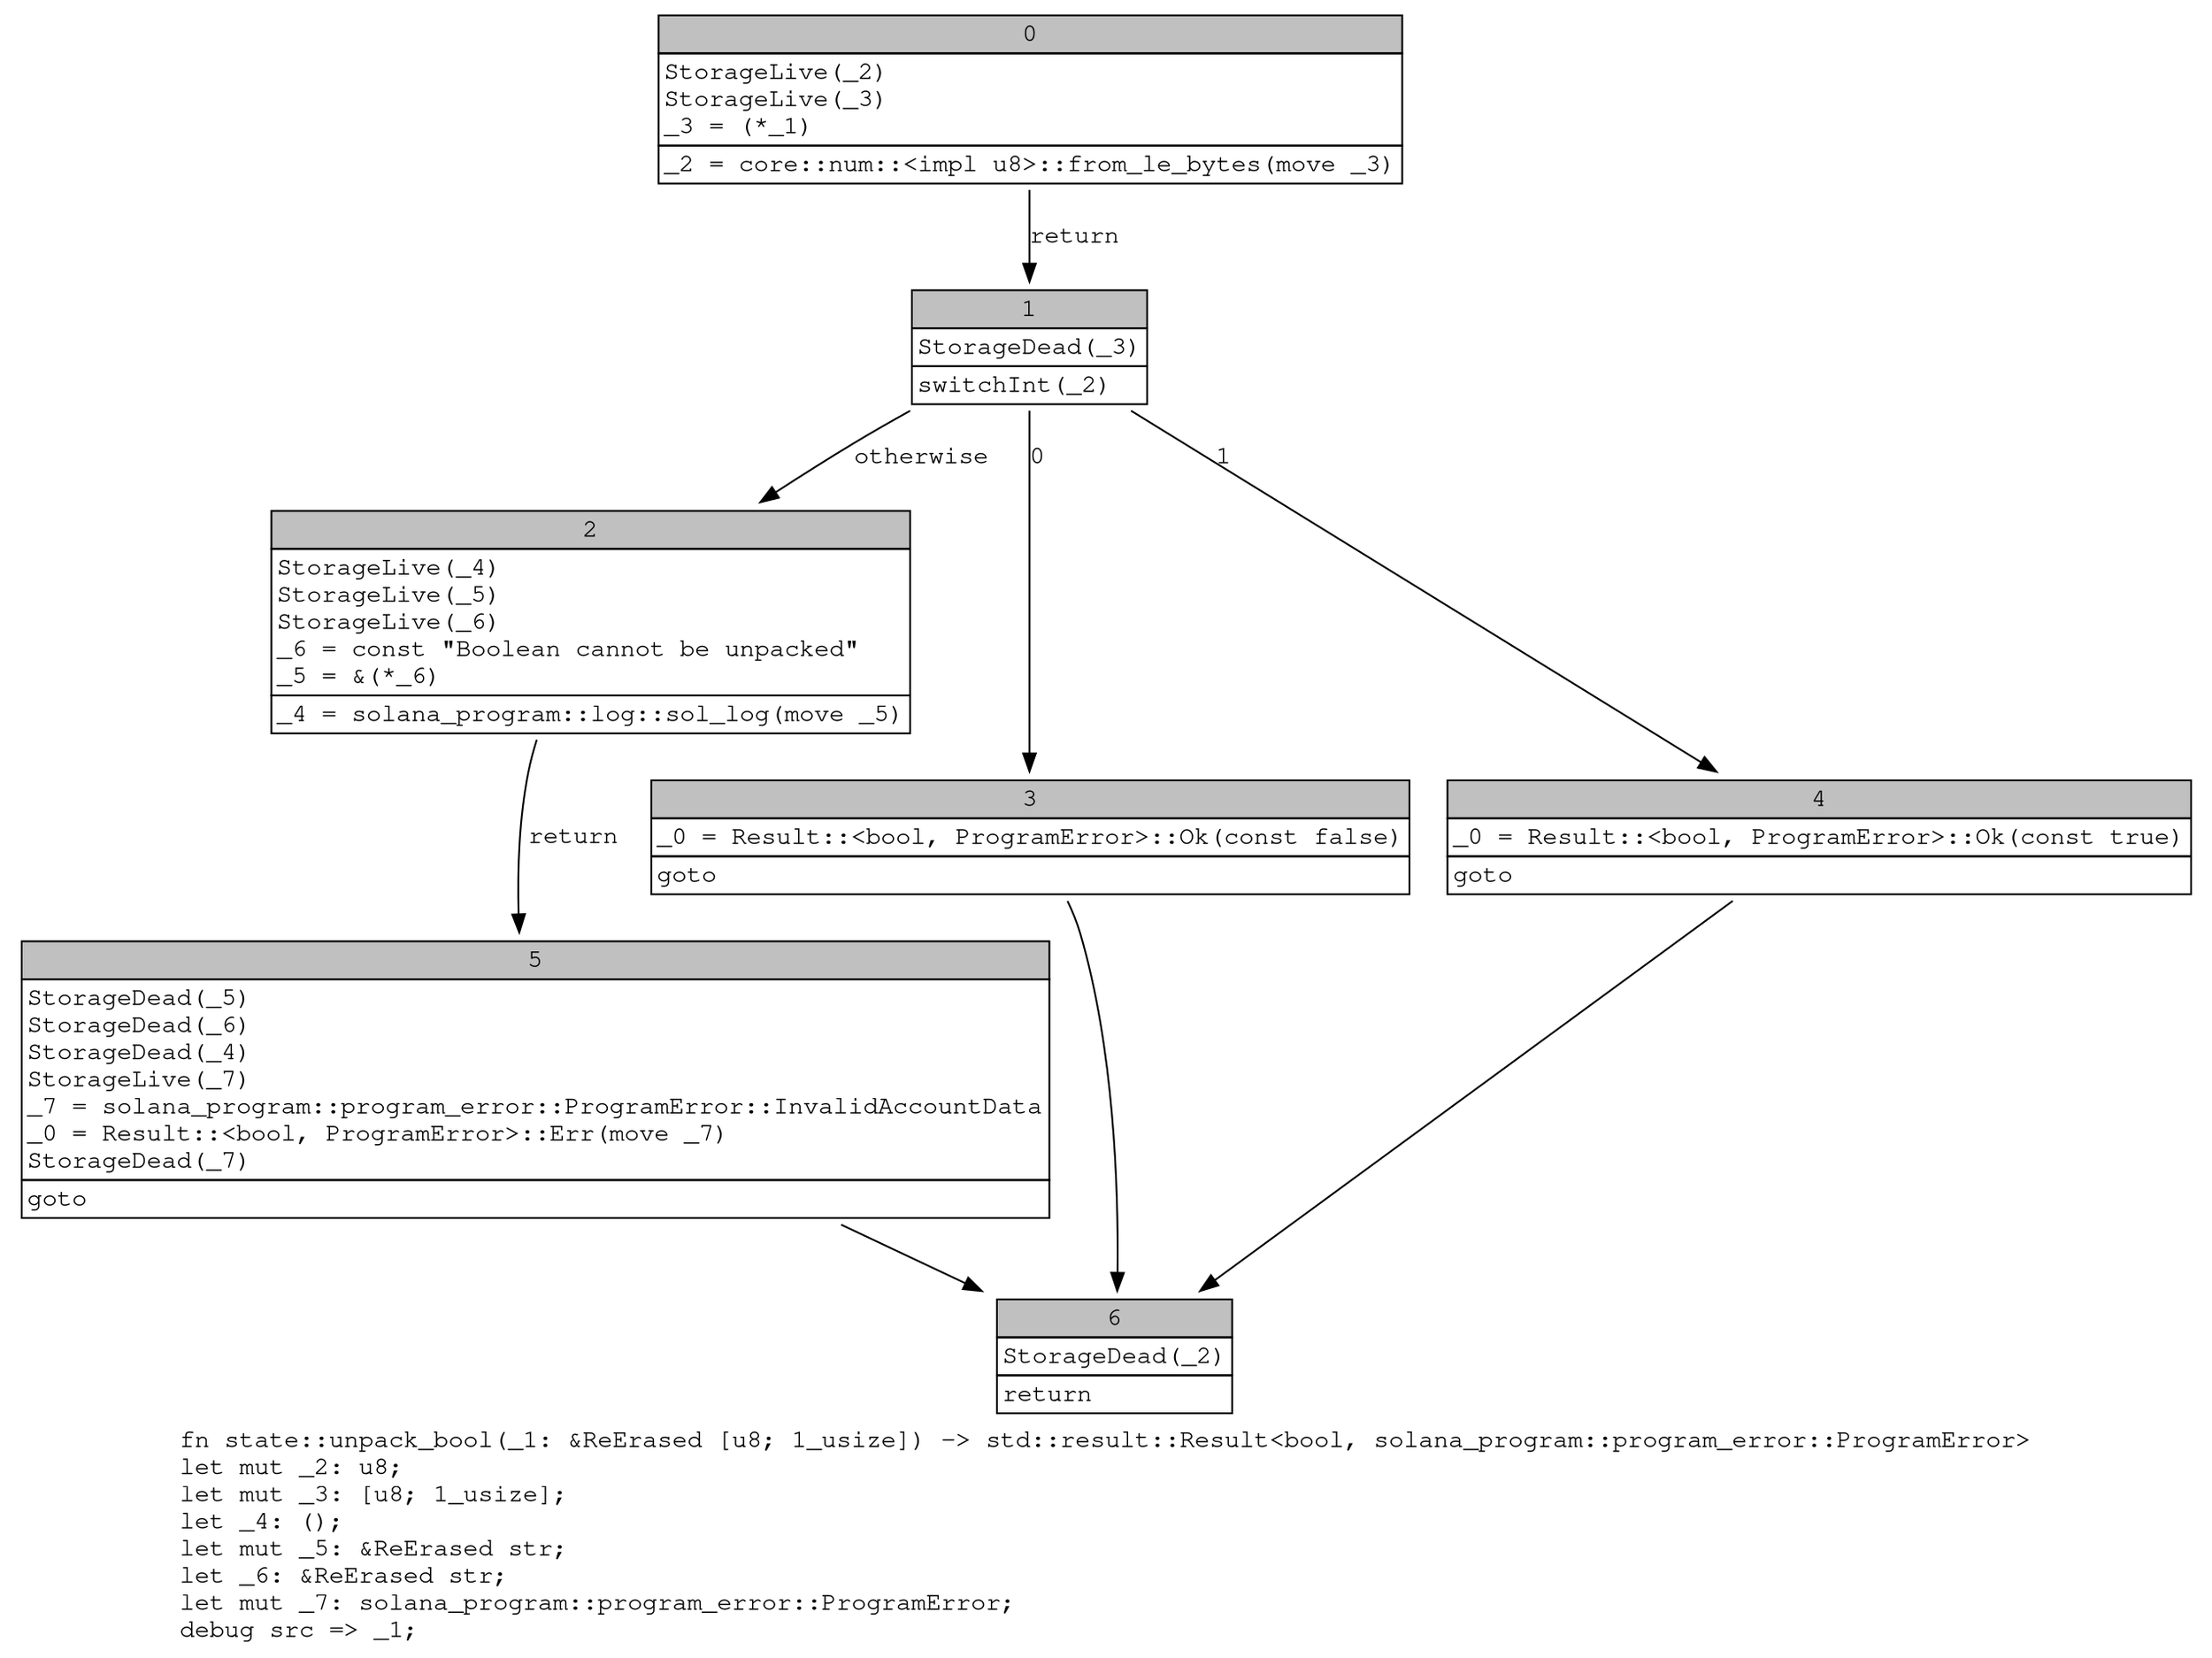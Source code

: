 digraph Mir_0_563 {
    graph [fontname="Courier, monospace"];
    node [fontname="Courier, monospace"];
    edge [fontname="Courier, monospace"];
    label=<fn state::unpack_bool(_1: &amp;ReErased [u8; 1_usize]) -&gt; std::result::Result&lt;bool, solana_program::program_error::ProgramError&gt;<br align="left"/>let mut _2: u8;<br align="left"/>let mut _3: [u8; 1_usize];<br align="left"/>let _4: ();<br align="left"/>let mut _5: &amp;ReErased str;<br align="left"/>let _6: &amp;ReErased str;<br align="left"/>let mut _7: solana_program::program_error::ProgramError;<br align="left"/>debug src =&gt; _1;<br align="left"/>>;
    bb0__0_563 [shape="none", label=<<table border="0" cellborder="1" cellspacing="0"><tr><td bgcolor="gray" align="center" colspan="1">0</td></tr><tr><td align="left" balign="left">StorageLive(_2)<br/>StorageLive(_3)<br/>_3 = (*_1)<br/></td></tr><tr><td align="left">_2 = core::num::&lt;impl u8&gt;::from_le_bytes(move _3)</td></tr></table>>];
    bb1__0_563 [shape="none", label=<<table border="0" cellborder="1" cellspacing="0"><tr><td bgcolor="gray" align="center" colspan="1">1</td></tr><tr><td align="left" balign="left">StorageDead(_3)<br/></td></tr><tr><td align="left">switchInt(_2)</td></tr></table>>];
    bb2__0_563 [shape="none", label=<<table border="0" cellborder="1" cellspacing="0"><tr><td bgcolor="gray" align="center" colspan="1">2</td></tr><tr><td align="left" balign="left">StorageLive(_4)<br/>StorageLive(_5)<br/>StorageLive(_6)<br/>_6 = const &quot;Boolean cannot be unpacked&quot;<br/>_5 = &amp;(*_6)<br/></td></tr><tr><td align="left">_4 = solana_program::log::sol_log(move _5)</td></tr></table>>];
    bb3__0_563 [shape="none", label=<<table border="0" cellborder="1" cellspacing="0"><tr><td bgcolor="gray" align="center" colspan="1">3</td></tr><tr><td align="left" balign="left">_0 = Result::&lt;bool, ProgramError&gt;::Ok(const false)<br/></td></tr><tr><td align="left">goto</td></tr></table>>];
    bb4__0_563 [shape="none", label=<<table border="0" cellborder="1" cellspacing="0"><tr><td bgcolor="gray" align="center" colspan="1">4</td></tr><tr><td align="left" balign="left">_0 = Result::&lt;bool, ProgramError&gt;::Ok(const true)<br/></td></tr><tr><td align="left">goto</td></tr></table>>];
    bb5__0_563 [shape="none", label=<<table border="0" cellborder="1" cellspacing="0"><tr><td bgcolor="gray" align="center" colspan="1">5</td></tr><tr><td align="left" balign="left">StorageDead(_5)<br/>StorageDead(_6)<br/>StorageDead(_4)<br/>StorageLive(_7)<br/>_7 = solana_program::program_error::ProgramError::InvalidAccountData<br/>_0 = Result::&lt;bool, ProgramError&gt;::Err(move _7)<br/>StorageDead(_7)<br/></td></tr><tr><td align="left">goto</td></tr></table>>];
    bb6__0_563 [shape="none", label=<<table border="0" cellborder="1" cellspacing="0"><tr><td bgcolor="gray" align="center" colspan="1">6</td></tr><tr><td align="left" balign="left">StorageDead(_2)<br/></td></tr><tr><td align="left">return</td></tr></table>>];
    bb0__0_563 -> bb1__0_563 [label="return"];
    bb1__0_563 -> bb3__0_563 [label="0"];
    bb1__0_563 -> bb4__0_563 [label="1"];
    bb1__0_563 -> bb2__0_563 [label="otherwise"];
    bb2__0_563 -> bb5__0_563 [label="return"];
    bb3__0_563 -> bb6__0_563 [label=""];
    bb4__0_563 -> bb6__0_563 [label=""];
    bb5__0_563 -> bb6__0_563 [label=""];
}
